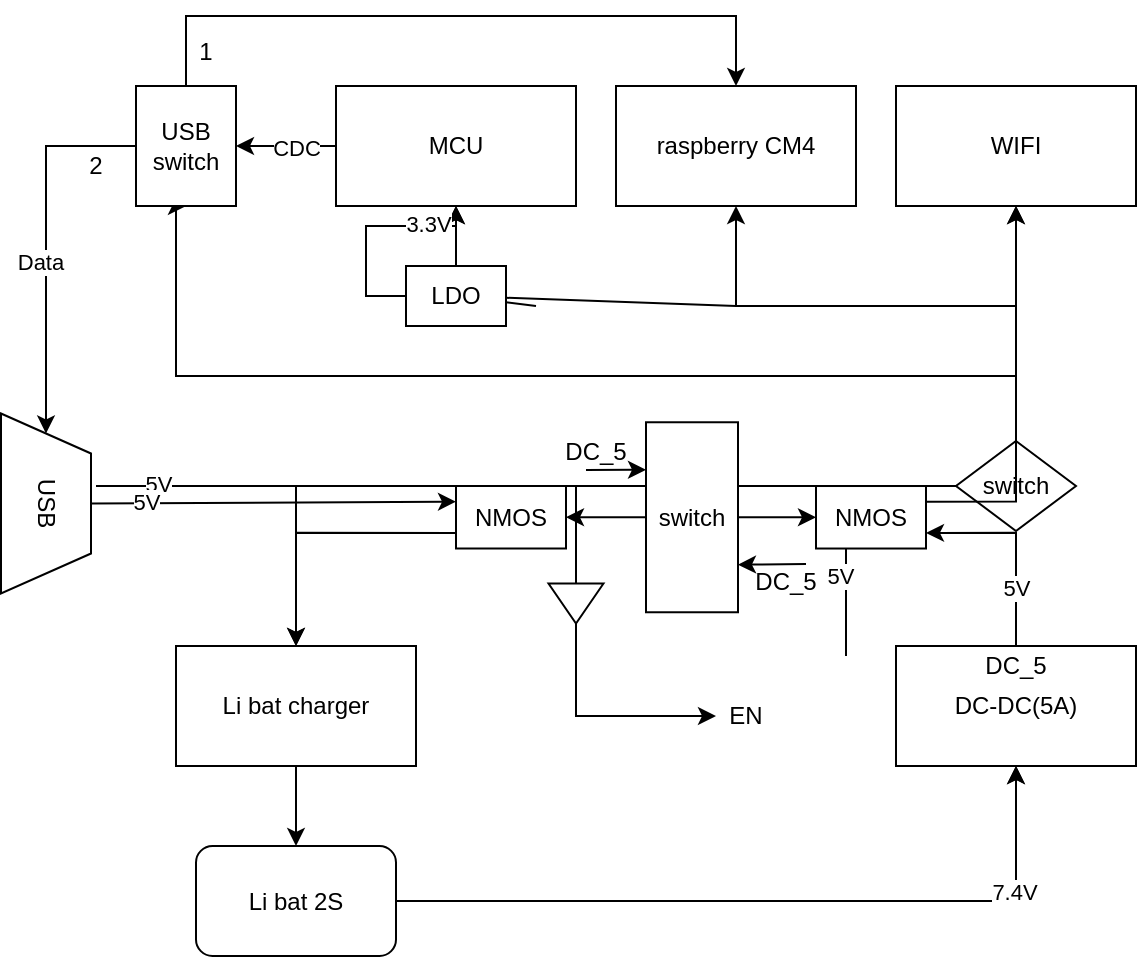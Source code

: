 <mxfile version="23.1.1" type="github">
  <diagram name="第 1 页" id="oKJ_XrUYDNWwzHc8q2mZ">
    <mxGraphModel dx="1041" dy="545" grid="1" gridSize="5" guides="1" tooltips="1" connect="1" arrows="1" fold="1" page="1" pageScale="1" pageWidth="827" pageHeight="1169" math="0" shadow="0">
      <root>
        <mxCell id="0" />
        <mxCell id="1" parent="0" />
        <mxCell id="yEtqyaSCwH1MjNTmkDz6-5" style="edgeStyle=orthogonalEdgeStyle;rounded=0;orthogonalLoop=1;jettySize=auto;html=1;exitX=0.5;exitY=1;exitDx=0;exitDy=0;entryX=0.5;entryY=0;entryDx=0;entryDy=0;" edge="1" parent="1" source="yEtqyaSCwH1MjNTmkDz6-1" target="yEtqyaSCwH1MjNTmkDz6-3">
          <mxGeometry relative="1" as="geometry" />
        </mxCell>
        <mxCell id="yEtqyaSCwH1MjNTmkDz6-1" value="Li bat charger" style="rounded=0;whiteSpace=wrap;html=1;" vertex="1" parent="1">
          <mxGeometry x="160" y="390" width="120" height="60" as="geometry" />
        </mxCell>
        <mxCell id="yEtqyaSCwH1MjNTmkDz6-88" style="edgeStyle=orthogonalEdgeStyle;rounded=0;orthogonalLoop=1;jettySize=auto;html=1;exitX=1;exitY=0.5;exitDx=0;exitDy=0;entryX=0.5;entryY=1;entryDx=0;entryDy=0;" edge="1" parent="1" source="yEtqyaSCwH1MjNTmkDz6-3" target="yEtqyaSCwH1MjNTmkDz6-6">
          <mxGeometry relative="1" as="geometry" />
        </mxCell>
        <mxCell id="yEtqyaSCwH1MjNTmkDz6-51" style="edgeStyle=orthogonalEdgeStyle;rounded=0;orthogonalLoop=1;jettySize=auto;html=1;exitX=1;exitY=0.5;exitDx=0;exitDy=0;entryX=0.5;entryY=0;entryDx=0;entryDy=0;" edge="1" parent="1" target="yEtqyaSCwH1MjNTmkDz6-1">
          <mxGeometry relative="1" as="geometry">
            <mxPoint x="120" y="310.0" as="sourcePoint" />
            <Array as="points">
              <mxPoint x="220" y="310" />
            </Array>
          </mxGeometry>
        </mxCell>
        <mxCell id="yEtqyaSCwH1MjNTmkDz6-74" value="5V" style="edgeLabel;html=1;align=center;verticalAlign=middle;resizable=0;points=[];" connectable="0" vertex="1" parent="yEtqyaSCwH1MjNTmkDz6-51">
          <mxGeometry x="-0.655" y="1" relative="1" as="geometry">
            <mxPoint as="offset" />
          </mxGeometry>
        </mxCell>
        <mxCell id="yEtqyaSCwH1MjNTmkDz6-3" value="Li bat 2S" style="rounded=1;whiteSpace=wrap;html=1;" vertex="1" parent="1">
          <mxGeometry x="170" y="490" width="100" height="55" as="geometry" />
        </mxCell>
        <mxCell id="yEtqyaSCwH1MjNTmkDz6-8" style="edgeStyle=orthogonalEdgeStyle;rounded=0;orthogonalLoop=1;jettySize=auto;html=1;exitX=1;exitY=0.5;exitDx=0;exitDy=0;entryX=0.5;entryY=1;entryDx=0;entryDy=0;" edge="1" parent="1" source="yEtqyaSCwH1MjNTmkDz6-3" target="yEtqyaSCwH1MjNTmkDz6-6">
          <mxGeometry relative="1" as="geometry" />
        </mxCell>
        <mxCell id="yEtqyaSCwH1MjNTmkDz6-10" value="7.4V" style="edgeLabel;html=1;align=center;verticalAlign=middle;resizable=0;points=[];" connectable="0" vertex="1" parent="yEtqyaSCwH1MjNTmkDz6-8">
          <mxGeometry x="0.668" y="1" relative="1" as="geometry">
            <mxPoint as="offset" />
          </mxGeometry>
        </mxCell>
        <mxCell id="yEtqyaSCwH1MjNTmkDz6-85" style="edgeStyle=orthogonalEdgeStyle;rounded=0;orthogonalLoop=1;jettySize=auto;html=1;exitX=0.5;exitY=0;exitDx=0;exitDy=0;entryX=1;entryY=0.75;entryDx=0;entryDy=0;" edge="1" parent="1" source="yEtqyaSCwH1MjNTmkDz6-6" target="yEtqyaSCwH1MjNTmkDz6-119">
          <mxGeometry relative="1" as="geometry">
            <mxPoint x="500" y="346" as="targetPoint" />
          </mxGeometry>
        </mxCell>
        <mxCell id="yEtqyaSCwH1MjNTmkDz6-86" value="5V" style="edgeLabel;html=1;align=center;verticalAlign=middle;resizable=0;points=[];" vertex="1" connectable="0" parent="yEtqyaSCwH1MjNTmkDz6-85">
          <mxGeometry x="-0.127" relative="1" as="geometry">
            <mxPoint y="15" as="offset" />
          </mxGeometry>
        </mxCell>
        <mxCell id="yEtqyaSCwH1MjNTmkDz6-6" value="DC-DC(5A)" style="rounded=0;whiteSpace=wrap;html=1;" vertex="1" parent="1">
          <mxGeometry x="520" y="390" width="120" height="60" as="geometry" />
        </mxCell>
        <mxCell id="yEtqyaSCwH1MjNTmkDz6-12" value="raspberry CM4" style="rounded=0;whiteSpace=wrap;html=1;" vertex="1" parent="1">
          <mxGeometry x="380" y="110" width="120" height="60" as="geometry" />
        </mxCell>
        <mxCell id="yEtqyaSCwH1MjNTmkDz6-13" value="WIFI" style="rounded=0;whiteSpace=wrap;html=1;" vertex="1" parent="1">
          <mxGeometry x="520" y="110" width="120" height="60" as="geometry" />
        </mxCell>
        <mxCell id="yEtqyaSCwH1MjNTmkDz6-48" style="edgeStyle=orthogonalEdgeStyle;rounded=0;orthogonalLoop=1;jettySize=auto;html=1;entryX=0.5;entryY=1;entryDx=0;entryDy=0;" edge="1" parent="1" target="yEtqyaSCwH1MjNTmkDz6-12">
          <mxGeometry relative="1" as="geometry">
            <mxPoint x="580" y="220" as="sourcePoint" />
            <Array as="points">
              <mxPoint x="580" y="295" />
              <mxPoint x="580" y="220" />
              <mxPoint x="400" y="220" />
            </Array>
          </mxGeometry>
        </mxCell>
        <mxCell id="yEtqyaSCwH1MjNTmkDz6-80" style="edgeStyle=orthogonalEdgeStyle;rounded=0;orthogonalLoop=1;jettySize=auto;html=1;exitX=1;exitY=0.5;exitDx=0;exitDy=0;entryX=0;entryY=0.5;entryDx=0;entryDy=0;" edge="1" parent="1" source="yEtqyaSCwH1MjNTmkDz6-16" target="yEtqyaSCwH1MjNTmkDz6-29">
          <mxGeometry relative="1" as="geometry" />
        </mxCell>
        <mxCell id="yEtqyaSCwH1MjNTmkDz6-67" style="edgeStyle=orthogonalEdgeStyle;rounded=0;orthogonalLoop=1;jettySize=auto;html=1;exitX=0.5;exitY=0;exitDx=0;exitDy=0;entryX=0.5;entryY=0;entryDx=0;entryDy=0;" edge="1" parent="1" source="yEtqyaSCwH1MjNTmkDz6-53" target="yEtqyaSCwH1MjNTmkDz6-12">
          <mxGeometry relative="1" as="geometry">
            <Array as="points">
              <mxPoint x="165" y="75" />
              <mxPoint x="440" y="75" />
            </Array>
          </mxGeometry>
        </mxCell>
        <mxCell id="yEtqyaSCwH1MjNTmkDz6-49" style="edgeStyle=orthogonalEdgeStyle;rounded=0;orthogonalLoop=1;jettySize=auto;html=1;exitX=0.5;exitY=0;exitDx=0;exitDy=0;entryX=0.5;entryY=1;entryDx=0;entryDy=0;" edge="1" parent="1" target="yEtqyaSCwH1MjNTmkDz6-13">
          <mxGeometry relative="1" as="geometry">
            <mxPoint x="580" y="295" as="sourcePoint" />
            <Array as="points">
              <mxPoint x="580" y="295" />
            </Array>
          </mxGeometry>
        </mxCell>
        <mxCell id="yEtqyaSCwH1MjNTmkDz6-16" value="" style="triangle;whiteSpace=wrap;html=1;rotation=90;" vertex="1" parent="1">
          <mxGeometry x="350" y="355" width="20" height="27.5" as="geometry" />
        </mxCell>
        <mxCell id="yEtqyaSCwH1MjNTmkDz6-70" style="edgeStyle=orthogonalEdgeStyle;rounded=0;orthogonalLoop=1;jettySize=auto;html=1;exitX=0;exitY=0.5;exitDx=0;exitDy=0;" edge="1" parent="1" source="yEtqyaSCwH1MjNTmkDz6-53" target="yEtqyaSCwH1MjNTmkDz6-54">
          <mxGeometry relative="1" as="geometry" />
        </mxCell>
        <mxCell id="yEtqyaSCwH1MjNTmkDz6-71" value="Data" style="edgeLabel;html=1;align=center;verticalAlign=middle;resizable=0;points=[];" vertex="1" connectable="0" parent="yEtqyaSCwH1MjNTmkDz6-70">
          <mxGeometry x="0.089" y="-3" relative="1" as="geometry">
            <mxPoint as="offset" />
          </mxGeometry>
        </mxCell>
        <mxCell id="yEtqyaSCwH1MjNTmkDz6-72" style="edgeStyle=orthogonalEdgeStyle;rounded=0;orthogonalLoop=1;jettySize=auto;html=1;exitX=0.5;exitY=0;exitDx=0;exitDy=0;entryX=0.5;entryY=1;entryDx=0;entryDy=0;" edge="1" parent="1" source="yEtqyaSCwH1MjNTmkDz6-73" target="yEtqyaSCwH1MjNTmkDz6-53">
          <mxGeometry relative="1" as="geometry">
            <mxPoint x="580" y="295" as="sourcePoint" />
            <Array as="points">
              <mxPoint x="580" y="255" />
              <mxPoint x="160" y="255" />
            </Array>
          </mxGeometry>
        </mxCell>
        <mxCell id="yEtqyaSCwH1MjNTmkDz6-29" value="EN" style="text;html=1;strokeColor=none;fillColor=none;align=center;verticalAlign=middle;whiteSpace=wrap;rounded=0;" vertex="1" parent="1">
          <mxGeometry x="430" y="410" width="30" height="30" as="geometry" />
        </mxCell>
        <mxCell id="yEtqyaSCwH1MjNTmkDz6-53" value="USB&lt;br&gt;switch" style="rounded=0;whiteSpace=wrap;html=1;" vertex="1" parent="1">
          <mxGeometry x="140" y="110" width="50" height="60" as="geometry" />
        </mxCell>
        <mxCell id="yEtqyaSCwH1MjNTmkDz6-44" value="" style="endArrow=none;html=1;rounded=0;" edge="1" parent="1">
          <mxGeometry width="50" height="50" relative="1" as="geometry">
            <mxPoint x="495" y="395" as="sourcePoint" />
            <mxPoint x="495" y="315" as="targetPoint" />
          </mxGeometry>
        </mxCell>
        <mxCell id="yEtqyaSCwH1MjNTmkDz6-50" value="5V" style="edgeLabel;html=1;align=center;verticalAlign=middle;resizable=0;points=[];" connectable="0" vertex="1" parent="yEtqyaSCwH1MjNTmkDz6-44">
          <mxGeometry x="0.017" y="3" relative="1" as="geometry">
            <mxPoint as="offset" />
          </mxGeometry>
        </mxCell>
        <mxCell id="yEtqyaSCwH1MjNTmkDz6-54" value="USB" style="shape=trapezoid;perimeter=trapezoidPerimeter;whiteSpace=wrap;html=1;fixedSize=1;rotation=90;" vertex="1" parent="1">
          <mxGeometry x="50" y="296.25" width="90" height="45" as="geometry" />
        </mxCell>
        <mxCell id="yEtqyaSCwH1MjNTmkDz6-65" style="edgeStyle=orthogonalEdgeStyle;rounded=0;orthogonalLoop=1;jettySize=auto;html=1;exitX=0;exitY=0.5;exitDx=0;exitDy=0;entryX=1;entryY=0.5;entryDx=0;entryDy=0;" edge="1" parent="1" source="yEtqyaSCwH1MjNTmkDz6-55" target="yEtqyaSCwH1MjNTmkDz6-53">
          <mxGeometry relative="1" as="geometry" />
        </mxCell>
        <mxCell id="yEtqyaSCwH1MjNTmkDz6-66" value="CDC" style="edgeLabel;html=1;align=center;verticalAlign=middle;resizable=0;points=[];" vertex="1" connectable="0" parent="yEtqyaSCwH1MjNTmkDz6-65">
          <mxGeometry x="-0.185" y="1" relative="1" as="geometry">
            <mxPoint as="offset" />
          </mxGeometry>
        </mxCell>
        <mxCell id="yEtqyaSCwH1MjNTmkDz6-55" value="MCU" style="rounded=0;whiteSpace=wrap;html=1;" vertex="1" parent="1">
          <mxGeometry x="240" y="110" width="120" height="60" as="geometry" />
        </mxCell>
        <mxCell id="yEtqyaSCwH1MjNTmkDz6-82" style="edgeStyle=orthogonalEdgeStyle;rounded=0;orthogonalLoop=1;jettySize=auto;html=1;exitX=0.5;exitY=0;exitDx=0;exitDy=0;entryX=0.5;entryY=1;entryDx=0;entryDy=0;" edge="1" parent="1" source="yEtqyaSCwH1MjNTmkDz6-57" target="yEtqyaSCwH1MjNTmkDz6-55">
          <mxGeometry relative="1" as="geometry" />
        </mxCell>
        <mxCell id="yEtqyaSCwH1MjNTmkDz6-59" style="edgeStyle=orthogonalEdgeStyle;rounded=0;orthogonalLoop=1;jettySize=auto;html=1;exitX=0;exitY=0.5;exitDx=0;exitDy=0;entryX=0.5;entryY=1;entryDx=0;entryDy=0;" edge="1" parent="1" source="yEtqyaSCwH1MjNTmkDz6-57" target="yEtqyaSCwH1MjNTmkDz6-55">
          <mxGeometry relative="1" as="geometry" />
        </mxCell>
        <mxCell id="yEtqyaSCwH1MjNTmkDz6-60" value="3.3V" style="edgeLabel;html=1;align=center;verticalAlign=middle;resizable=0;points=[];" connectable="0" vertex="1" parent="yEtqyaSCwH1MjNTmkDz6-59">
          <mxGeometry x="0.558" y="1" relative="1" as="geometry">
            <mxPoint as="offset" />
          </mxGeometry>
        </mxCell>
        <mxCell id="yEtqyaSCwH1MjNTmkDz6-57" value="LDO" style="rounded=0;whiteSpace=wrap;html=1;" vertex="1" parent="1">
          <mxGeometry x="275" y="200" width="50" height="30" as="geometry" />
        </mxCell>
        <mxCell id="yEtqyaSCwH1MjNTmkDz6-58" value="" style="endArrow=none;html=1;rounded=0;" edge="1" parent="1" source="yEtqyaSCwH1MjNTmkDz6-57">
          <mxGeometry width="50" height="50" relative="1" as="geometry">
            <mxPoint x="340" y="220" as="sourcePoint" />
            <mxPoint x="440" y="220" as="targetPoint" />
          </mxGeometry>
        </mxCell>
        <mxCell id="yEtqyaSCwH1MjNTmkDz6-93" value="" style="endArrow=none;html=1;rounded=0;startArrow=oval;startFill=1;" edge="1" parent="1">
          <mxGeometry width="50" height="50" relative="1" as="geometry">
            <mxPoint x="300" y="255" as="sourcePoint" />
            <mxPoint x="300" y="255" as="targetPoint" />
          </mxGeometry>
        </mxCell>
        <mxCell id="yEtqyaSCwH1MjNTmkDz6-73" value="switch" style="rhombus;whiteSpace=wrap;html=1;" vertex="1" parent="1">
          <mxGeometry x="550" y="287.5" width="60" height="45" as="geometry" />
        </mxCell>
        <mxCell id="yEtqyaSCwH1MjNTmkDz6-69" value="" style="endArrow=none;html=1;rounded=0;" edge="1" parent="1" target="yEtqyaSCwH1MjNTmkDz6-57">
          <mxGeometry width="50" height="50" relative="1" as="geometry">
            <mxPoint x="340" y="220" as="sourcePoint" />
            <mxPoint x="440" y="220" as="targetPoint" />
          </mxGeometry>
        </mxCell>
        <mxCell id="yEtqyaSCwH1MjNTmkDz6-96" value="1" style="text;html=1;strokeColor=none;fillColor=none;align=center;verticalAlign=middle;whiteSpace=wrap;rounded=0;" vertex="1" parent="1">
          <mxGeometry x="170" y="80" width="10" height="25" as="geometry" />
        </mxCell>
        <mxCell id="yEtqyaSCwH1MjNTmkDz6-76" value="" style="endArrow=none;html=1;rounded=0;exitX=0;exitY=0.5;exitDx=0;exitDy=0;" edge="1" parent="1" source="yEtqyaSCwH1MjNTmkDz6-16">
          <mxGeometry width="50" height="50" relative="1" as="geometry">
            <mxPoint x="275" y="370" as="sourcePoint" />
            <mxPoint x="360" y="310" as="targetPoint" />
          </mxGeometry>
        </mxCell>
        <mxCell id="yEtqyaSCwH1MjNTmkDz6-97" value="2" style="text;html=1;strokeColor=none;fillColor=none;align=center;verticalAlign=middle;whiteSpace=wrap;rounded=0;" vertex="1" parent="1">
          <mxGeometry x="90" y="135" width="60" height="30" as="geometry" />
        </mxCell>
        <mxCell id="yEtqyaSCwH1MjNTmkDz6-81" value="" style="endArrow=none;html=1;rounded=0;entryX=0;entryY=0.5;entryDx=0;entryDy=0;" edge="1" parent="1" target="yEtqyaSCwH1MjNTmkDz6-73">
          <mxGeometry width="50" height="50" relative="1" as="geometry">
            <mxPoint x="220" y="310" as="sourcePoint" />
            <mxPoint x="270" y="260" as="targetPoint" />
          </mxGeometry>
        </mxCell>
        <mxCell id="yEtqyaSCwH1MjNTmkDz6-107" value="" style="endArrow=classic;html=1;rounded=0;exitX=0.5;exitY=0;exitDx=0;exitDy=0;entryX=0;entryY=0.25;entryDx=0;entryDy=0;" edge="1" parent="1" source="yEtqyaSCwH1MjNTmkDz6-54" target="yEtqyaSCwH1MjNTmkDz6-118">
          <mxGeometry width="50" height="50" relative="1" as="geometry">
            <mxPoint x="220" y="310" as="sourcePoint" />
            <mxPoint x="295" y="310" as="targetPoint" />
          </mxGeometry>
        </mxCell>
        <mxCell id="yEtqyaSCwH1MjNTmkDz6-117" value="5V" style="edgeLabel;html=1;align=center;verticalAlign=middle;resizable=0;points=[];" vertex="1" connectable="0" parent="yEtqyaSCwH1MjNTmkDz6-107">
          <mxGeometry x="-0.698" y="1" relative="1" as="geometry">
            <mxPoint as="offset" />
          </mxGeometry>
        </mxCell>
        <mxCell id="yEtqyaSCwH1MjNTmkDz6-116" style="edgeStyle=orthogonalEdgeStyle;rounded=0;orthogonalLoop=1;jettySize=auto;html=1;entryX=0.5;entryY=0;entryDx=0;entryDy=0;exitX=0;exitY=0.75;exitDx=0;exitDy=0;" edge="1" parent="1" source="yEtqyaSCwH1MjNTmkDz6-118" target="yEtqyaSCwH1MjNTmkDz6-1">
          <mxGeometry relative="1" as="geometry">
            <mxPoint x="295" y="330" as="sourcePoint" />
          </mxGeometry>
        </mxCell>
        <mxCell id="yEtqyaSCwH1MjNTmkDz6-122" style="edgeStyle=orthogonalEdgeStyle;rounded=0;orthogonalLoop=1;jettySize=auto;html=1;exitX=0;exitY=0.5;exitDx=0;exitDy=0;entryX=1;entryY=0.5;entryDx=0;entryDy=0;" edge="1" parent="1" source="yEtqyaSCwH1MjNTmkDz6-115" target="yEtqyaSCwH1MjNTmkDz6-118">
          <mxGeometry relative="1" as="geometry" />
        </mxCell>
        <mxCell id="yEtqyaSCwH1MjNTmkDz6-123" style="edgeStyle=orthogonalEdgeStyle;rounded=0;orthogonalLoop=1;jettySize=auto;html=1;exitX=1;exitY=0.5;exitDx=0;exitDy=0;entryX=0;entryY=0.5;entryDx=0;entryDy=0;" edge="1" parent="1" source="yEtqyaSCwH1MjNTmkDz6-115" target="yEtqyaSCwH1MjNTmkDz6-119">
          <mxGeometry relative="1" as="geometry" />
        </mxCell>
        <mxCell id="yEtqyaSCwH1MjNTmkDz6-115" value="switch" style="rounded=0;whiteSpace=wrap;html=1;" vertex="1" parent="1">
          <mxGeometry x="395" y="278.13" width="46" height="95" as="geometry" />
        </mxCell>
        <mxCell id="yEtqyaSCwH1MjNTmkDz6-118" value="NMOS" style="rounded=0;whiteSpace=wrap;html=1;" vertex="1" parent="1">
          <mxGeometry x="300" y="310" width="55" height="31.25" as="geometry" />
        </mxCell>
        <mxCell id="yEtqyaSCwH1MjNTmkDz6-124" style="edgeStyle=orthogonalEdgeStyle;rounded=0;orthogonalLoop=1;jettySize=auto;html=1;exitX=1;exitY=0.25;exitDx=0;exitDy=0;entryX=0.5;entryY=1;entryDx=0;entryDy=0;" edge="1" parent="1" source="yEtqyaSCwH1MjNTmkDz6-119" target="yEtqyaSCwH1MjNTmkDz6-13">
          <mxGeometry relative="1" as="geometry" />
        </mxCell>
        <mxCell id="yEtqyaSCwH1MjNTmkDz6-119" value="NMOS" style="rounded=0;whiteSpace=wrap;html=1;" vertex="1" parent="1">
          <mxGeometry x="480" y="310.01" width="55" height="31.25" as="geometry" />
        </mxCell>
        <mxCell id="yEtqyaSCwH1MjNTmkDz6-132" value="" style="endArrow=classic;html=1;rounded=0;entryX=0;entryY=0.25;entryDx=0;entryDy=0;" edge="1" parent="1" target="yEtqyaSCwH1MjNTmkDz6-115">
          <mxGeometry width="50" height="50" relative="1" as="geometry">
            <mxPoint x="365" y="302" as="sourcePoint" />
            <mxPoint x="385" y="250" as="targetPoint" />
          </mxGeometry>
        </mxCell>
        <mxCell id="yEtqyaSCwH1MjNTmkDz6-133" value="DC_5" style="text;html=1;strokeColor=none;fillColor=none;align=center;verticalAlign=middle;whiteSpace=wrap;rounded=0;" vertex="1" parent="1">
          <mxGeometry x="340" y="278" width="60" height="30" as="geometry" />
        </mxCell>
        <mxCell id="yEtqyaSCwH1MjNTmkDz6-134" value="" style="endArrow=classic;html=1;rounded=0;entryX=1;entryY=0.75;entryDx=0;entryDy=0;" edge="1" parent="1" target="yEtqyaSCwH1MjNTmkDz6-115">
          <mxGeometry width="50" height="50" relative="1" as="geometry">
            <mxPoint x="475" y="349" as="sourcePoint" />
            <mxPoint x="500" y="360" as="targetPoint" />
          </mxGeometry>
        </mxCell>
        <mxCell id="yEtqyaSCwH1MjNTmkDz6-135" value="DC_5" style="text;html=1;strokeColor=none;fillColor=none;align=center;verticalAlign=middle;whiteSpace=wrap;rounded=0;" vertex="1" parent="1">
          <mxGeometry x="435" y="343.13" width="60" height="30" as="geometry" />
        </mxCell>
        <mxCell id="yEtqyaSCwH1MjNTmkDz6-136" value="DC_5" style="text;html=1;strokeColor=none;fillColor=none;align=center;verticalAlign=middle;whiteSpace=wrap;rounded=0;" vertex="1" parent="1">
          <mxGeometry x="550" y="385" width="60" height="30" as="geometry" />
        </mxCell>
      </root>
    </mxGraphModel>
  </diagram>
</mxfile>
